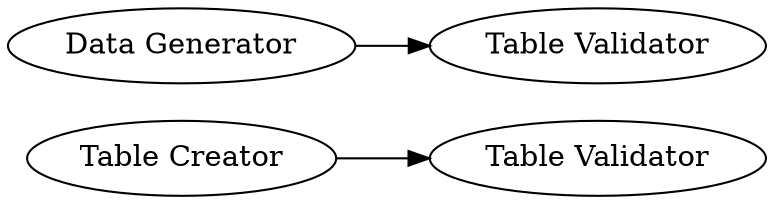 digraph {
	6 -> 5
	4 -> 3
	5 [label="Table Validator"]
	4 [label="Data Generator"]
	3 [label="Table Validator"]
	6 [label="Table Creator"]
	rankdir=LR
}
